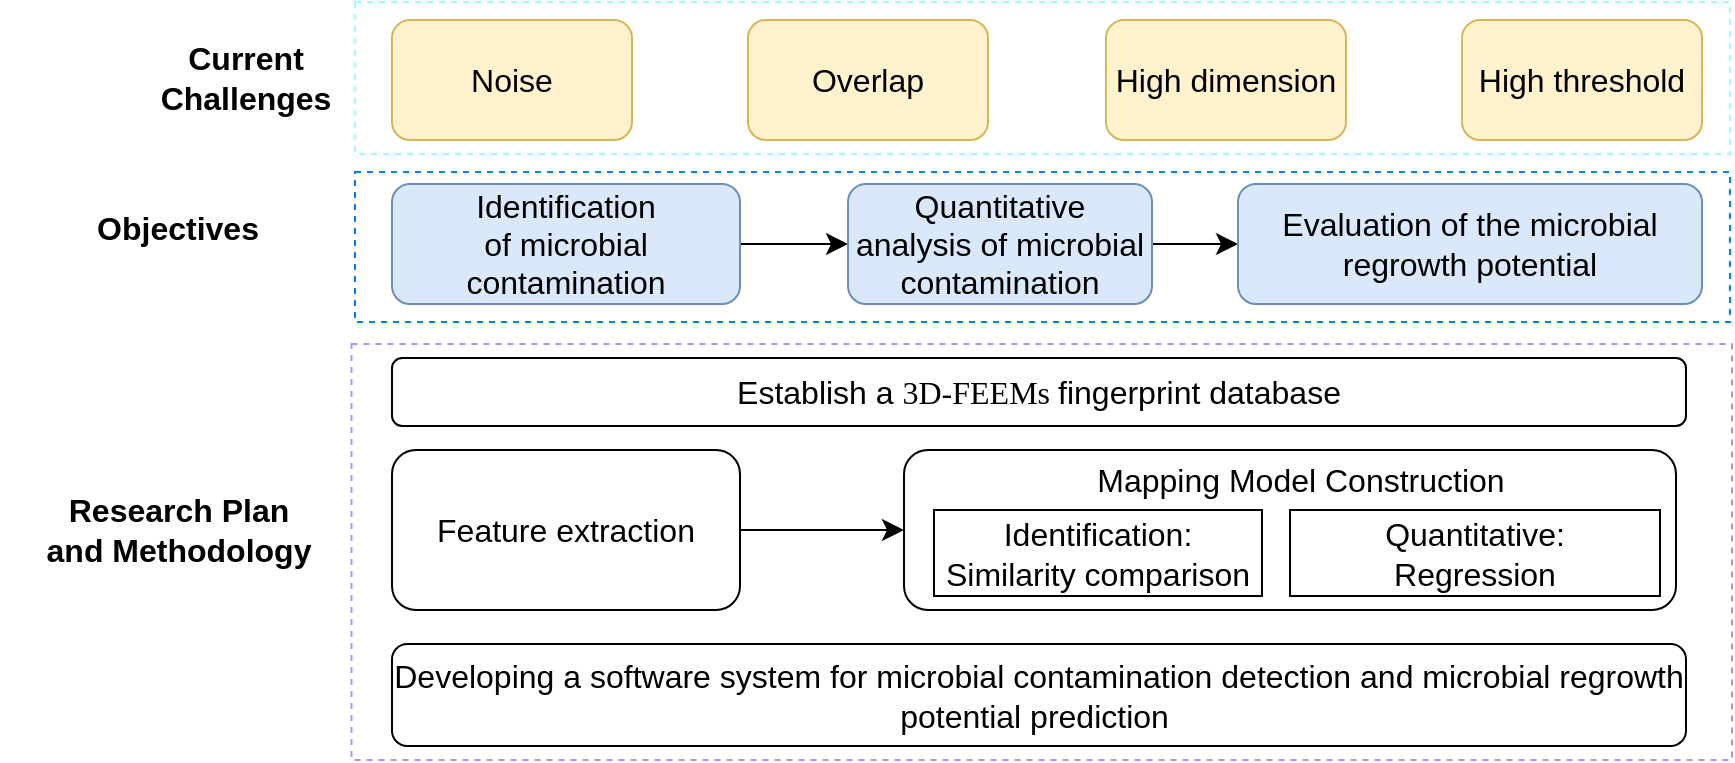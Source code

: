 <mxfile version="23.0.2" type="github">
  <diagram name="第 1 页" id="z8eI_ewDGcZsHXTTSjY8">
    <mxGraphModel dx="1450" dy="607" grid="0" gridSize="10" guides="1" tooltips="1" connect="1" arrows="1" fold="1" page="0" pageScale="1" pageWidth="827" pageHeight="1169" math="0" shadow="0">
      <root>
        <mxCell id="0" />
        <mxCell id="1" parent="0" />
        <mxCell id="Wu0rOCcyRxzjaYJ3d4_N-25" value="" style="rounded=0;whiteSpace=wrap;html=1;fontSize=16;fillStyle=zigzag-line;fillColor=none;dashed=1;strokeColor=#99FFFF;strokeWidth=1;" vertex="1" parent="1">
          <mxGeometry x="-105.5" y="19" width="687.5" height="76" as="geometry" />
        </mxCell>
        <mxCell id="Wu0rOCcyRxzjaYJ3d4_N-26" value="" style="rounded=0;whiteSpace=wrap;html=1;fontSize=16;fillStyle=zigzag-line;fillColor=none;dashed=1;strokeColor=#007FFF;strokeWidth=1;" vertex="1" parent="1">
          <mxGeometry x="-105.5" y="104" width="687.5" height="75" as="geometry" />
        </mxCell>
        <mxCell id="Wu0rOCcyRxzjaYJ3d4_N-27" value="" style="rounded=0;whiteSpace=wrap;html=1;fontSize=16;fillStyle=zigzag-line;fillColor=none;dashed=1;strokeColor=#9999FF;strokeWidth=1;" vertex="1" parent="1">
          <mxGeometry x="-107.25" y="190" width="690.25" height="208" as="geometry" />
        </mxCell>
        <mxCell id="Wu0rOCcyRxzjaYJ3d4_N-1" value="Noise" style="rounded=1;whiteSpace=wrap;html=1;fontSize=16;fillColor=#fff2cc;strokeColor=#d6b656;" vertex="1" parent="1">
          <mxGeometry x="-87" y="28" width="120" height="60" as="geometry" />
        </mxCell>
        <mxCell id="Wu0rOCcyRxzjaYJ3d4_N-2" value="Current&lt;br&gt;Challenges" style="text;html=1;strokeColor=none;fillColor=none;align=center;verticalAlign=middle;whiteSpace=wrap;rounded=0;fontSize=16;fontStyle=1" vertex="1" parent="1">
          <mxGeometry x="-190" y="42" width="60" height="30" as="geometry" />
        </mxCell>
        <mxCell id="Wu0rOCcyRxzjaYJ3d4_N-3" value="Objectives" style="text;html=1;strokeColor=none;fillColor=none;align=center;verticalAlign=middle;whiteSpace=wrap;rounded=0;fontSize=16;fontStyle=1" vertex="1" parent="1">
          <mxGeometry x="-224" y="117" width="60" height="30" as="geometry" />
        </mxCell>
        <mxCell id="Wu0rOCcyRxzjaYJ3d4_N-4" value="Research&amp;nbsp;Plan &lt;br&gt;and Methodology" style="text;html=1;strokeColor=none;fillColor=none;align=center;verticalAlign=middle;whiteSpace=wrap;rounded=0;fontSize=16;fontStyle=1" vertex="1" parent="1">
          <mxGeometry x="-282.5" y="268" width="177" height="30" as="geometry" />
        </mxCell>
        <mxCell id="Wu0rOCcyRxzjaYJ3d4_N-5" value="Overlap" style="rounded=1;whiteSpace=wrap;html=1;fontSize=16;fillColor=#fff2cc;strokeColor=#d6b656;" vertex="1" parent="1">
          <mxGeometry x="91" y="28" width="120" height="60" as="geometry" />
        </mxCell>
        <mxCell id="Wu0rOCcyRxzjaYJ3d4_N-6" value="High dimension" style="rounded=1;whiteSpace=wrap;html=1;fontSize=16;fillColor=#fff2cc;strokeColor=#d6b656;" vertex="1" parent="1">
          <mxGeometry x="270" y="28" width="120" height="60" as="geometry" />
        </mxCell>
        <mxCell id="Wu0rOCcyRxzjaYJ3d4_N-7" value="High threshold" style="rounded=1;whiteSpace=wrap;html=1;fontSize=16;fillColor=#fff2cc;strokeColor=#d6b656;" vertex="1" parent="1">
          <mxGeometry x="448" y="28" width="120" height="60" as="geometry" />
        </mxCell>
        <mxCell id="Wu0rOCcyRxzjaYJ3d4_N-12" value="" style="edgeStyle=none;curved=1;rounded=0;orthogonalLoop=1;jettySize=auto;html=1;fontSize=12;startSize=8;endSize=8;" edge="1" parent="1" source="Wu0rOCcyRxzjaYJ3d4_N-10" target="Wu0rOCcyRxzjaYJ3d4_N-11">
          <mxGeometry relative="1" as="geometry" />
        </mxCell>
        <mxCell id="Wu0rOCcyRxzjaYJ3d4_N-10" value="Identification&lt;br/&gt;of microbial contamination" style="rounded=1;whiteSpace=wrap;html=1;fontSize=16;fillColor=#dae8fc;strokeColor=#6c8ebf;" vertex="1" parent="1">
          <mxGeometry x="-87" y="110" width="174" height="60" as="geometry" />
        </mxCell>
        <mxCell id="Wu0rOCcyRxzjaYJ3d4_N-14" value="" style="edgeStyle=none;curved=1;rounded=0;orthogonalLoop=1;jettySize=auto;html=1;fontSize=12;startSize=8;endSize=8;" edge="1" parent="1" source="Wu0rOCcyRxzjaYJ3d4_N-11" target="Wu0rOCcyRxzjaYJ3d4_N-13">
          <mxGeometry relative="1" as="geometry" />
        </mxCell>
        <mxCell id="Wu0rOCcyRxzjaYJ3d4_N-11" value="Quantitative&lt;br/&gt;analysis of microbial contamination" style="whiteSpace=wrap;html=1;fontSize=16;rounded=1;fillColor=#dae8fc;strokeColor=#6c8ebf;" vertex="1" parent="1">
          <mxGeometry x="141" y="110" width="152" height="60" as="geometry" />
        </mxCell>
        <mxCell id="Wu0rOCcyRxzjaYJ3d4_N-13" value="Evaluation&amp;nbsp;of the microbial regrowth potential" style="whiteSpace=wrap;html=1;fontSize=16;rounded=1;fillColor=#dae8fc;strokeColor=#6c8ebf;" vertex="1" parent="1">
          <mxGeometry x="336" y="110" width="232" height="60" as="geometry" />
        </mxCell>
        <mxCell id="Wu0rOCcyRxzjaYJ3d4_N-15" value="Establish&amp;nbsp;a &lt;span style=&quot;font-size:12.0pt;font-family:&amp;quot;Times New Roman&amp;quot;,serif;&lt;br/&gt;mso-fareast-font-family:等线;mso-fareast-theme-font:minor-fareast;mso-font-kerning:&lt;br/&gt;1.0pt;mso-ansi-language:EN-US;mso-fareast-language:ZH-TW;mso-bidi-language:&lt;br/&gt;AR-SA&quot; lang=&quot;EN-US&quot;&gt;3D-FEEMs &lt;/span&gt;&lt;span style=&quot;font-size:12.0pt;font-family:&lt;br/&gt;&amp;quot;Times New Roman&amp;quot;,serif;mso-fareast-font-family:PMingLiU;mso-font-kerning:1.0pt;&lt;br/&gt;mso-ansi-language:EN-US;mso-fareast-language:ZH-TW;mso-bidi-language:AR-SA&quot; lang=&quot;EN-US&quot;&gt;fingerprint database&lt;/span&gt;" style="rounded=1;whiteSpace=wrap;html=1;fontSize=16;" vertex="1" parent="1">
          <mxGeometry x="-87" y="197" width="647" height="34" as="geometry" />
        </mxCell>
        <mxCell id="Wu0rOCcyRxzjaYJ3d4_N-18" value="" style="edgeStyle=none;curved=1;rounded=0;orthogonalLoop=1;jettySize=auto;html=1;fontSize=12;startSize=8;endSize=8;" edge="1" parent="1" source="Wu0rOCcyRxzjaYJ3d4_N-16" target="Wu0rOCcyRxzjaYJ3d4_N-17">
          <mxGeometry relative="1" as="geometry" />
        </mxCell>
        <mxCell id="Wu0rOCcyRxzjaYJ3d4_N-16" value="Feature extraction" style="rounded=1;whiteSpace=wrap;html=1;fontSize=16;verticalAlign=middle;" vertex="1" parent="1">
          <mxGeometry x="-87" y="243" width="174" height="80" as="geometry" />
        </mxCell>
        <mxCell id="Wu0rOCcyRxzjaYJ3d4_N-17" value="" style="whiteSpace=wrap;html=1;fontSize=16;rounded=1;verticalAlign=top;" vertex="1" parent="1">
          <mxGeometry x="169" y="243" width="386" height="80" as="geometry" />
        </mxCell>
        <mxCell id="Wu0rOCcyRxzjaYJ3d4_N-20" value="Mapping Model Construction" style="text;html=1;strokeColor=none;fillColor=none;align=center;verticalAlign=middle;whiteSpace=wrap;rounded=0;fontSize=16;" vertex="1" parent="1">
          <mxGeometry x="236" y="243" width="263" height="30" as="geometry" />
        </mxCell>
        <mxCell id="Wu0rOCcyRxzjaYJ3d4_N-21" value="Identification: Similarity&amp;nbsp;comparison" style="rounded=0;whiteSpace=wrap;html=1;fontSize=16;" vertex="1" parent="1">
          <mxGeometry x="184" y="273" width="164" height="43" as="geometry" />
        </mxCell>
        <mxCell id="Wu0rOCcyRxzjaYJ3d4_N-22" value="Quantitative: &lt;br&gt;Regression" style="rounded=0;whiteSpace=wrap;html=1;fontSize=16;" vertex="1" parent="1">
          <mxGeometry x="362" y="273" width="185" height="43" as="geometry" />
        </mxCell>
        <mxCell id="Wu0rOCcyRxzjaYJ3d4_N-24" value="Developing a software system for microbial contamination detection and microbial&amp;nbsp;regrowth potential prediction&amp;nbsp;" style="rounded=1;whiteSpace=wrap;html=1;fontSize=16;" vertex="1" parent="1">
          <mxGeometry x="-87" y="340" width="647" height="51" as="geometry" />
        </mxCell>
      </root>
    </mxGraphModel>
  </diagram>
</mxfile>
